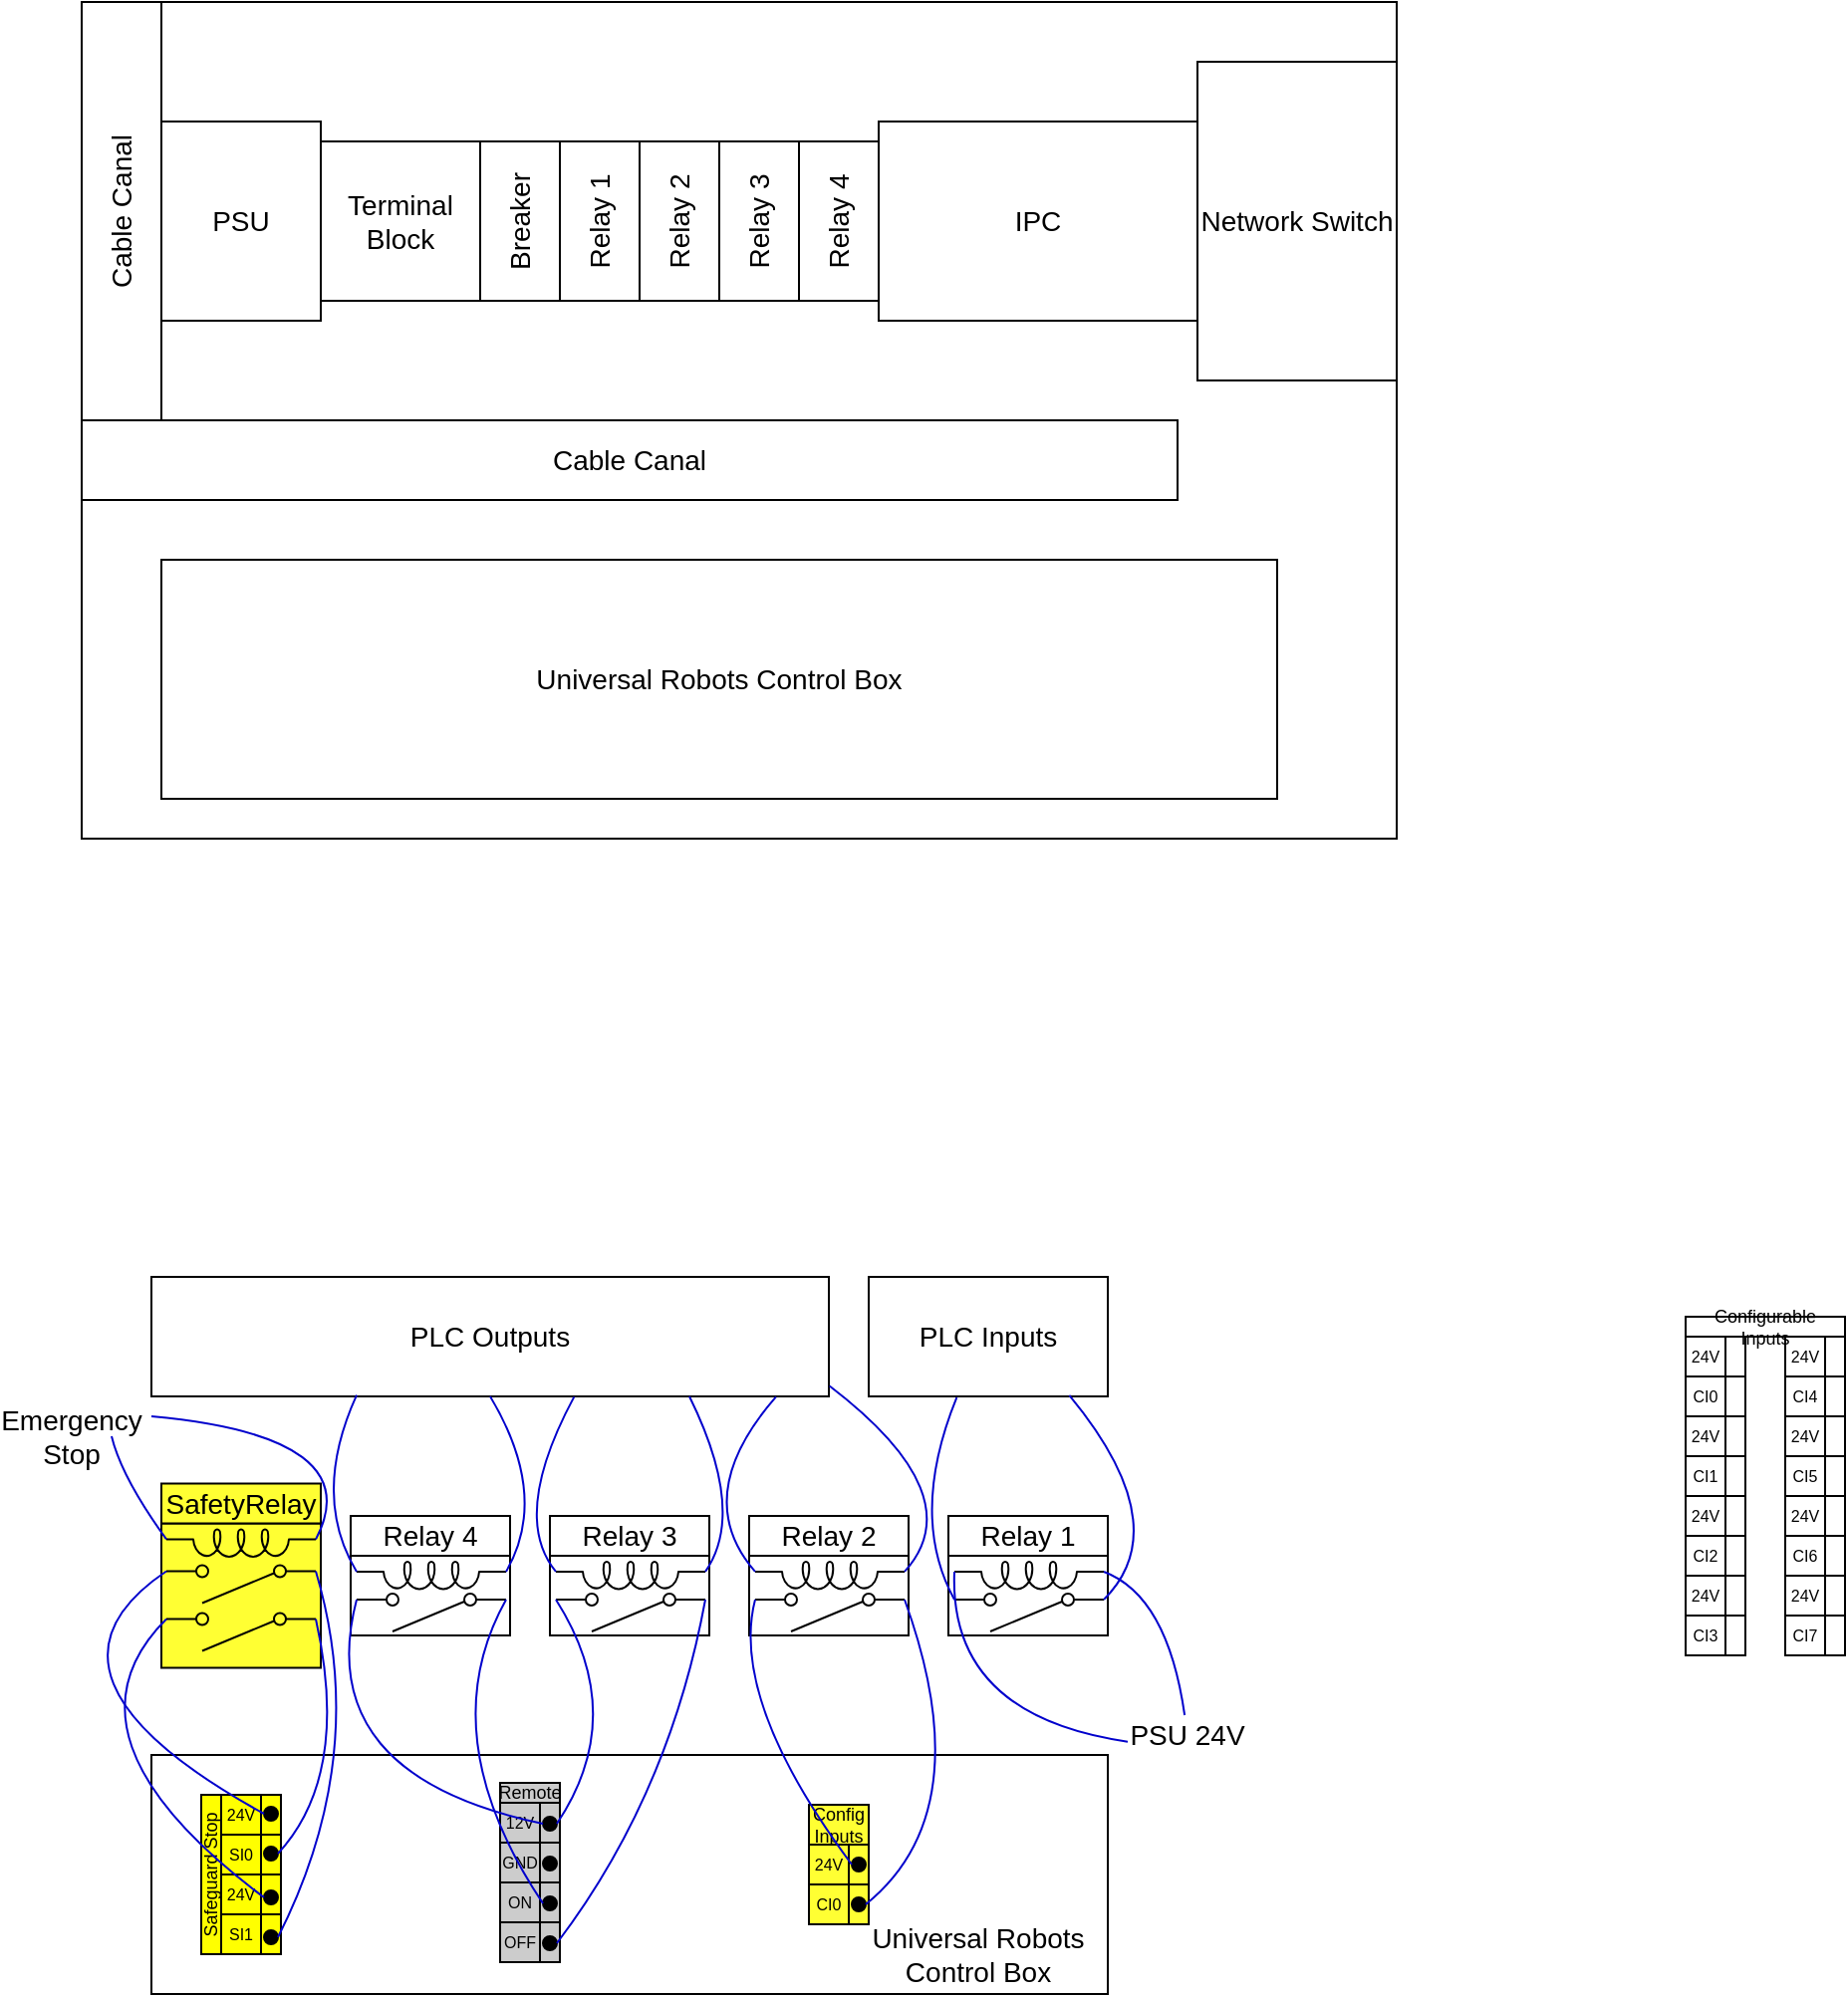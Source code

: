 <mxfile version="20.7.4" type="github">
  <diagram id="Qr0O13sCyCkaR1NoNOQS" name="Page-1">
    <mxGraphModel dx="1116" dy="590" grid="1" gridSize="10" guides="1" tooltips="1" connect="1" arrows="1" fold="1" page="1" pageScale="1" pageWidth="3300" pageHeight="4681" math="0" shadow="0">
      <root>
        <mxCell id="0" />
        <mxCell id="1" parent="0" />
        <mxCell id="ojQcFGe6-04BjamfQOLj-1" value="" style="rounded=0;whiteSpace=wrap;html=1;fillColor=none;" vertex="1" parent="1">
          <mxGeometry x="45" y="40" width="660" height="420" as="geometry" />
        </mxCell>
        <mxCell id="ojQcFGe6-04BjamfQOLj-2" value="Cable Canal" style="rounded=0;whiteSpace=wrap;html=1;fillColor=none;rotation=-90;fontSize=14;" vertex="1" parent="1">
          <mxGeometry x="-40" y="125" width="210" height="40" as="geometry" />
        </mxCell>
        <mxCell id="ojQcFGe6-04BjamfQOLj-3" value="PSU" style="rounded=0;whiteSpace=wrap;html=1;fillColor=none;fontSize=14;" vertex="1" parent="1">
          <mxGeometry x="85" y="100" width="80" height="100" as="geometry" />
        </mxCell>
        <mxCell id="ojQcFGe6-04BjamfQOLj-4" value="Terminal Block" style="rounded=0;whiteSpace=wrap;html=1;fillColor=none;fontSize=14;" vertex="1" parent="1">
          <mxGeometry x="165" y="110" width="80" height="80" as="geometry" />
        </mxCell>
        <mxCell id="ojQcFGe6-04BjamfQOLj-5" value="Breaker" style="rounded=0;whiteSpace=wrap;html=1;fillColor=none;rotation=-90;fontSize=14;" vertex="1" parent="1">
          <mxGeometry x="225" y="130" width="80" height="40" as="geometry" />
        </mxCell>
        <mxCell id="ojQcFGe6-04BjamfQOLj-13" value="Universal Robots Control Box" style="rounded=0;whiteSpace=wrap;html=1;fillColor=none;fontSize=14;" vertex="1" parent="1">
          <mxGeometry x="85" y="320" width="560" height="120" as="geometry" />
        </mxCell>
        <mxCell id="ojQcFGe6-04BjamfQOLj-14" value="&lt;div style=&quot;font-size: 14px;&quot;&gt;Relay 1&lt;/div&gt;" style="rounded=0;whiteSpace=wrap;html=1;fillColor=none;rotation=-90;fontSize=14;" vertex="1" parent="1">
          <mxGeometry x="265" y="130" width="80" height="40" as="geometry" />
        </mxCell>
        <mxCell id="ojQcFGe6-04BjamfQOLj-17" value="&lt;div style=&quot;font-size: 14px;&quot;&gt;Relay 2&lt;br&gt;&lt;/div&gt;" style="rounded=0;whiteSpace=wrap;html=1;fillColor=none;rotation=-90;fontSize=14;" vertex="1" parent="1">
          <mxGeometry x="305" y="130" width="80" height="40" as="geometry" />
        </mxCell>
        <mxCell id="ojQcFGe6-04BjamfQOLj-18" value="&lt;div style=&quot;font-size: 14px;&quot;&gt;Relay 3&lt;/div&gt;" style="rounded=0;whiteSpace=wrap;html=1;fillColor=none;rotation=-90;fontSize=14;" vertex="1" parent="1">
          <mxGeometry x="345" y="130" width="80" height="40" as="geometry" />
        </mxCell>
        <mxCell id="ojQcFGe6-04BjamfQOLj-19" value="&lt;div style=&quot;font-size: 14px;&quot;&gt;Relay 4&lt;/div&gt;" style="rounded=0;whiteSpace=wrap;html=1;fillColor=none;rotation=-90;fontSize=14;" vertex="1" parent="1">
          <mxGeometry x="385" y="130" width="80" height="40" as="geometry" />
        </mxCell>
        <mxCell id="ojQcFGe6-04BjamfQOLj-20" value="Network Switch" style="rounded=0;whiteSpace=wrap;html=1;fillColor=none;fontSize=14;" vertex="1" parent="1">
          <mxGeometry x="605" y="70" width="100" height="160" as="geometry" />
        </mxCell>
        <mxCell id="ojQcFGe6-04BjamfQOLj-21" value="IPC" style="rounded=0;whiteSpace=wrap;html=1;fillColor=none;fontSize=14;" vertex="1" parent="1">
          <mxGeometry x="445" y="100" width="160" height="100" as="geometry" />
        </mxCell>
        <mxCell id="ojQcFGe6-04BjamfQOLj-22" value="Cable Canal" style="rounded=0;whiteSpace=wrap;html=1;fillColor=none;rotation=0;fontSize=14;" vertex="1" parent="1">
          <mxGeometry x="45" y="250" width="550" height="40" as="geometry" />
        </mxCell>
        <mxCell id="ojQcFGe6-04BjamfQOLj-26" value="" style="rounded=0;whiteSpace=wrap;html=1;fillColor=none;fontSize=14;" vertex="1" parent="1">
          <mxGeometry x="80" y="920" width="480" height="120" as="geometry" />
        </mxCell>
        <mxCell id="ojQcFGe6-04BjamfQOLj-32" value="PLC Inputs" style="rounded=0;whiteSpace=wrap;html=1;fontSize=14;fillColor=none;" vertex="1" parent="1">
          <mxGeometry x="440" y="680" width="120" height="60" as="geometry" />
        </mxCell>
        <mxCell id="ojQcFGe6-04BjamfQOLj-33" value="&lt;div&gt;PLC Outputs&lt;/div&gt;" style="rounded=0;whiteSpace=wrap;html=1;fontSize=14;fillColor=none;" vertex="1" parent="1">
          <mxGeometry x="80" y="680" width="340" height="60" as="geometry" />
        </mxCell>
        <mxCell id="ojQcFGe6-04BjamfQOLj-92" value="Configurable Inputs" style="rounded=0;whiteSpace=wrap;html=1;fontSize=9;fillColor=none;rotation=0;" vertex="1" parent="1">
          <mxGeometry x="850" y="700" width="80" height="10" as="geometry" />
        </mxCell>
        <mxCell id="ojQcFGe6-04BjamfQOLj-93" value="24V" style="rounded=0;whiteSpace=wrap;html=1;fontSize=8;fillColor=none;" vertex="1" parent="1">
          <mxGeometry x="850" y="710" width="20" height="20" as="geometry" />
        </mxCell>
        <mxCell id="ojQcFGe6-04BjamfQOLj-94" value="CI0" style="rounded=0;whiteSpace=wrap;html=1;fontSize=8;fillColor=none;" vertex="1" parent="1">
          <mxGeometry x="850" y="730" width="20" height="20" as="geometry" />
        </mxCell>
        <mxCell id="ojQcFGe6-04BjamfQOLj-95" value="24V" style="rounded=0;whiteSpace=wrap;html=1;fontSize=8;fillColor=none;" vertex="1" parent="1">
          <mxGeometry x="850" y="750" width="20" height="20" as="geometry" />
        </mxCell>
        <mxCell id="ojQcFGe6-04BjamfQOLj-96" value="CI1" style="rounded=0;whiteSpace=wrap;html=1;fontSize=8;fillColor=none;" vertex="1" parent="1">
          <mxGeometry x="850" y="770" width="20" height="20" as="geometry" />
        </mxCell>
        <mxCell id="ojQcFGe6-04BjamfQOLj-97" value="" style="rounded=0;whiteSpace=wrap;html=1;fontSize=9;fillColor=none;" vertex="1" parent="1">
          <mxGeometry x="870" y="710" width="10" height="20" as="geometry" />
        </mxCell>
        <mxCell id="ojQcFGe6-04BjamfQOLj-98" value="" style="rounded=0;whiteSpace=wrap;html=1;fontSize=9;fillColor=none;" vertex="1" parent="1">
          <mxGeometry x="870" y="730" width="10" height="20" as="geometry" />
        </mxCell>
        <mxCell id="ojQcFGe6-04BjamfQOLj-99" value="" style="rounded=0;whiteSpace=wrap;html=1;fontSize=9;fillColor=none;" vertex="1" parent="1">
          <mxGeometry x="870" y="750" width="10" height="20" as="geometry" />
        </mxCell>
        <mxCell id="ojQcFGe6-04BjamfQOLj-100" value="" style="rounded=0;whiteSpace=wrap;html=1;fontSize=9;fillColor=none;" vertex="1" parent="1">
          <mxGeometry x="870" y="770" width="10" height="20" as="geometry" />
        </mxCell>
        <mxCell id="ojQcFGe6-04BjamfQOLj-101" value="24V" style="rounded=0;whiteSpace=wrap;html=1;fontSize=8;fillColor=none;" vertex="1" parent="1">
          <mxGeometry x="850" y="790" width="20" height="20" as="geometry" />
        </mxCell>
        <mxCell id="ojQcFGe6-04BjamfQOLj-102" value="CI2" style="rounded=0;whiteSpace=wrap;html=1;fontSize=8;fillColor=none;" vertex="1" parent="1">
          <mxGeometry x="850" y="810" width="20" height="20" as="geometry" />
        </mxCell>
        <mxCell id="ojQcFGe6-04BjamfQOLj-103" value="24V" style="rounded=0;whiteSpace=wrap;html=1;fontSize=8;fillColor=none;" vertex="1" parent="1">
          <mxGeometry x="850" y="830" width="20" height="20" as="geometry" />
        </mxCell>
        <mxCell id="ojQcFGe6-04BjamfQOLj-104" value="CI3" style="rounded=0;whiteSpace=wrap;html=1;fontSize=8;fillColor=none;" vertex="1" parent="1">
          <mxGeometry x="850" y="850" width="20" height="20" as="geometry" />
        </mxCell>
        <mxCell id="ojQcFGe6-04BjamfQOLj-105" value="" style="rounded=0;whiteSpace=wrap;html=1;fontSize=9;fillColor=none;" vertex="1" parent="1">
          <mxGeometry x="870" y="790" width="10" height="20" as="geometry" />
        </mxCell>
        <mxCell id="ojQcFGe6-04BjamfQOLj-106" value="" style="rounded=0;whiteSpace=wrap;html=1;fontSize=9;fillColor=none;" vertex="1" parent="1">
          <mxGeometry x="870" y="810" width="10" height="20" as="geometry" />
        </mxCell>
        <mxCell id="ojQcFGe6-04BjamfQOLj-107" value="" style="rounded=0;whiteSpace=wrap;html=1;fontSize=9;fillColor=none;" vertex="1" parent="1">
          <mxGeometry x="870" y="830" width="10" height="20" as="geometry" />
        </mxCell>
        <mxCell id="ojQcFGe6-04BjamfQOLj-108" value="" style="rounded=0;whiteSpace=wrap;html=1;fontSize=9;fillColor=none;" vertex="1" parent="1">
          <mxGeometry x="870" y="850" width="10" height="20" as="geometry" />
        </mxCell>
        <mxCell id="ojQcFGe6-04BjamfQOLj-109" value="24V" style="rounded=0;whiteSpace=wrap;html=1;fontSize=8;fillColor=none;" vertex="1" parent="1">
          <mxGeometry x="900" y="710" width="20" height="20" as="geometry" />
        </mxCell>
        <mxCell id="ojQcFGe6-04BjamfQOLj-110" value="CI4" style="rounded=0;whiteSpace=wrap;html=1;fontSize=8;fillColor=none;" vertex="1" parent="1">
          <mxGeometry x="900" y="730" width="20" height="20" as="geometry" />
        </mxCell>
        <mxCell id="ojQcFGe6-04BjamfQOLj-111" value="24V" style="rounded=0;whiteSpace=wrap;html=1;fontSize=8;fillColor=none;" vertex="1" parent="1">
          <mxGeometry x="900" y="750" width="20" height="20" as="geometry" />
        </mxCell>
        <mxCell id="ojQcFGe6-04BjamfQOLj-112" value="CI5" style="rounded=0;whiteSpace=wrap;html=1;fontSize=8;fillColor=none;" vertex="1" parent="1">
          <mxGeometry x="900" y="770" width="20" height="20" as="geometry" />
        </mxCell>
        <mxCell id="ojQcFGe6-04BjamfQOLj-113" value="" style="rounded=0;whiteSpace=wrap;html=1;fontSize=9;fillColor=none;" vertex="1" parent="1">
          <mxGeometry x="920" y="710" width="10" height="20" as="geometry" />
        </mxCell>
        <mxCell id="ojQcFGe6-04BjamfQOLj-114" value="" style="rounded=0;whiteSpace=wrap;html=1;fontSize=9;fillColor=none;" vertex="1" parent="1">
          <mxGeometry x="920" y="730" width="10" height="20" as="geometry" />
        </mxCell>
        <mxCell id="ojQcFGe6-04BjamfQOLj-115" value="" style="rounded=0;whiteSpace=wrap;html=1;fontSize=9;fillColor=none;" vertex="1" parent="1">
          <mxGeometry x="920" y="750" width="10" height="20" as="geometry" />
        </mxCell>
        <mxCell id="ojQcFGe6-04BjamfQOLj-116" value="" style="rounded=0;whiteSpace=wrap;html=1;fontSize=9;fillColor=none;" vertex="1" parent="1">
          <mxGeometry x="920" y="770" width="10" height="20" as="geometry" />
        </mxCell>
        <mxCell id="ojQcFGe6-04BjamfQOLj-117" value="24V" style="rounded=0;whiteSpace=wrap;html=1;fontSize=8;fillColor=none;" vertex="1" parent="1">
          <mxGeometry x="900" y="790" width="20" height="20" as="geometry" />
        </mxCell>
        <mxCell id="ojQcFGe6-04BjamfQOLj-118" value="CI6" style="rounded=0;whiteSpace=wrap;html=1;fontSize=8;fillColor=none;" vertex="1" parent="1">
          <mxGeometry x="900" y="810" width="20" height="20" as="geometry" />
        </mxCell>
        <mxCell id="ojQcFGe6-04BjamfQOLj-119" value="24V" style="rounded=0;whiteSpace=wrap;html=1;fontSize=8;fillColor=none;" vertex="1" parent="1">
          <mxGeometry x="900" y="830" width="20" height="20" as="geometry" />
        </mxCell>
        <mxCell id="ojQcFGe6-04BjamfQOLj-120" value="CI7" style="rounded=0;whiteSpace=wrap;html=1;fontSize=8;fillColor=none;" vertex="1" parent="1">
          <mxGeometry x="900" y="850" width="20" height="20" as="geometry" />
        </mxCell>
        <mxCell id="ojQcFGe6-04BjamfQOLj-121" value="" style="rounded=0;whiteSpace=wrap;html=1;fontSize=9;fillColor=none;" vertex="1" parent="1">
          <mxGeometry x="920" y="790" width="10" height="20" as="geometry" />
        </mxCell>
        <mxCell id="ojQcFGe6-04BjamfQOLj-122" value="" style="rounded=0;whiteSpace=wrap;html=1;fontSize=9;fillColor=none;" vertex="1" parent="1">
          <mxGeometry x="920" y="810" width="10" height="20" as="geometry" />
        </mxCell>
        <mxCell id="ojQcFGe6-04BjamfQOLj-123" value="" style="rounded=0;whiteSpace=wrap;html=1;fontSize=9;fillColor=none;" vertex="1" parent="1">
          <mxGeometry x="920" y="830" width="10" height="20" as="geometry" />
        </mxCell>
        <mxCell id="ojQcFGe6-04BjamfQOLj-124" value="" style="rounded=0;whiteSpace=wrap;html=1;fontSize=9;fillColor=none;" vertex="1" parent="1">
          <mxGeometry x="920" y="850" width="10" height="20" as="geometry" />
        </mxCell>
        <mxCell id="ojQcFGe6-04BjamfQOLj-158" value="" style="group" vertex="1" connectable="0" parent="1">
          <mxGeometry x="105" y="940" width="45" height="80" as="geometry" />
        </mxCell>
        <mxCell id="ojQcFGe6-04BjamfQOLj-41" value="&lt;div style=&quot;font-size: 9px;&quot;&gt;Safeguard Stop&lt;/div&gt;" style="rounded=0;whiteSpace=wrap;html=1;fontSize=9;fillColor=#ffff00;rotation=-90;" vertex="1" parent="ojQcFGe6-04BjamfQOLj-158">
          <mxGeometry x="-35" y="35" width="80" height="10" as="geometry" />
        </mxCell>
        <mxCell id="ojQcFGe6-04BjamfQOLj-42" value="24V" style="rounded=0;whiteSpace=wrap;html=1;fontSize=8;fillColor=#ffff00;" vertex="1" parent="ojQcFGe6-04BjamfQOLj-158">
          <mxGeometry x="10" width="20" height="20" as="geometry" />
        </mxCell>
        <mxCell id="ojQcFGe6-04BjamfQOLj-43" value="SI0" style="rounded=0;whiteSpace=wrap;html=1;fontSize=8;fillColor=#ffff00;" vertex="1" parent="ojQcFGe6-04BjamfQOLj-158">
          <mxGeometry x="10" y="20" width="20" height="20" as="geometry" />
        </mxCell>
        <mxCell id="ojQcFGe6-04BjamfQOLj-44" value="24V" style="rounded=0;whiteSpace=wrap;html=1;fontSize=8;fillColor=#ffff00;" vertex="1" parent="ojQcFGe6-04BjamfQOLj-158">
          <mxGeometry x="10" y="40" width="20" height="20" as="geometry" />
        </mxCell>
        <mxCell id="ojQcFGe6-04BjamfQOLj-45" value="SI1" style="rounded=0;whiteSpace=wrap;html=1;fontSize=8;fillColor=#ffff00;" vertex="1" parent="ojQcFGe6-04BjamfQOLj-158">
          <mxGeometry x="10" y="60" width="20" height="20" as="geometry" />
        </mxCell>
        <mxCell id="ojQcFGe6-04BjamfQOLj-46" value="" style="rounded=0;whiteSpace=wrap;html=1;fontSize=9;fillColor=#ffff00;" vertex="1" parent="ojQcFGe6-04BjamfQOLj-158">
          <mxGeometry x="30" width="10" height="20" as="geometry" />
        </mxCell>
        <mxCell id="ojQcFGe6-04BjamfQOLj-47" value="" style="rounded=0;whiteSpace=wrap;html=1;fontSize=9;fillColor=#ffff00;" vertex="1" parent="ojQcFGe6-04BjamfQOLj-158">
          <mxGeometry x="30" y="20" width="10" height="20" as="geometry" />
        </mxCell>
        <mxCell id="ojQcFGe6-04BjamfQOLj-48" value="" style="rounded=0;whiteSpace=wrap;html=1;fontSize=9;fillColor=#ffff00;" vertex="1" parent="ojQcFGe6-04BjamfQOLj-158">
          <mxGeometry x="30" y="40" width="10" height="20" as="geometry" />
        </mxCell>
        <mxCell id="ojQcFGe6-04BjamfQOLj-49" value="" style="rounded=0;whiteSpace=wrap;html=1;fontSize=9;fillColor=#ffff00;" vertex="1" parent="ojQcFGe6-04BjamfQOLj-158">
          <mxGeometry x="30" y="60" width="10" height="20" as="geometry" />
        </mxCell>
        <mxCell id="ojQcFGe6-04BjamfQOLj-188" value="" style="ellipse;whiteSpace=wrap;html=1;strokeColor=#000000;fontSize=8;fillColor=#000000;" vertex="1" parent="ojQcFGe6-04BjamfQOLj-158">
          <mxGeometry x="31.5" y="26" width="7" height="7" as="geometry" />
        </mxCell>
        <mxCell id="ojQcFGe6-04BjamfQOLj-189" value="" style="ellipse;whiteSpace=wrap;html=1;strokeColor=#000000;fontSize=8;fillColor=#000000;" vertex="1" parent="ojQcFGe6-04BjamfQOLj-158">
          <mxGeometry x="31.5" y="6" width="7" height="7" as="geometry" />
        </mxCell>
        <mxCell id="ojQcFGe6-04BjamfQOLj-190" value="" style="ellipse;whiteSpace=wrap;html=1;strokeColor=#000000;fontSize=8;fillColor=#000000;" vertex="1" parent="ojQcFGe6-04BjamfQOLj-158">
          <mxGeometry x="31.5" y="68" width="7" height="7" as="geometry" />
        </mxCell>
        <mxCell id="ojQcFGe6-04BjamfQOLj-191" value="" style="ellipse;whiteSpace=wrap;html=1;strokeColor=#000000;fontSize=8;fillColor=#000000;" vertex="1" parent="ojQcFGe6-04BjamfQOLj-158">
          <mxGeometry x="31.5" y="48" width="7" height="7" as="geometry" />
        </mxCell>
        <mxCell id="ojQcFGe6-04BjamfQOLj-159" value="" style="group" vertex="1" connectable="0" parent="1">
          <mxGeometry x="255" y="934" width="30" height="90" as="geometry" />
        </mxCell>
        <mxCell id="ojQcFGe6-04BjamfQOLj-50" value="Remote" style="rounded=0;whiteSpace=wrap;html=1;fontSize=9;fillColor=#CCCCCC;rotation=0;" vertex="1" parent="ojQcFGe6-04BjamfQOLj-159">
          <mxGeometry width="30" height="10" as="geometry" />
        </mxCell>
        <mxCell id="ojQcFGe6-04BjamfQOLj-51" value="12V" style="rounded=0;whiteSpace=wrap;html=1;fontSize=8;fillColor=#CCCCCC;" vertex="1" parent="ojQcFGe6-04BjamfQOLj-159">
          <mxGeometry y="10" width="20" height="20" as="geometry" />
        </mxCell>
        <mxCell id="ojQcFGe6-04BjamfQOLj-52" value="GND" style="rounded=0;whiteSpace=wrap;html=1;fontSize=8;fillColor=#CCCCCC;" vertex="1" parent="ojQcFGe6-04BjamfQOLj-159">
          <mxGeometry y="30" width="20" height="20" as="geometry" />
        </mxCell>
        <mxCell id="ojQcFGe6-04BjamfQOLj-53" value="ON" style="rounded=0;whiteSpace=wrap;html=1;fontSize=8;fillColor=#CCCCCC;" vertex="1" parent="ojQcFGe6-04BjamfQOLj-159">
          <mxGeometry y="50" width="20" height="20" as="geometry" />
        </mxCell>
        <mxCell id="ojQcFGe6-04BjamfQOLj-54" value="OFF" style="rounded=0;whiteSpace=wrap;html=1;fontSize=8;fillColor=#CCCCCC;" vertex="1" parent="ojQcFGe6-04BjamfQOLj-159">
          <mxGeometry y="70" width="20" height="20" as="geometry" />
        </mxCell>
        <mxCell id="ojQcFGe6-04BjamfQOLj-55" value="" style="rounded=0;whiteSpace=wrap;html=1;fontSize=9;fillColor=#CCCCCC;" vertex="1" parent="ojQcFGe6-04BjamfQOLj-159">
          <mxGeometry x="20" y="10" width="10" height="20" as="geometry" />
        </mxCell>
        <mxCell id="ojQcFGe6-04BjamfQOLj-56" value="" style="rounded=0;whiteSpace=wrap;html=1;fontSize=9;fillColor=#CCCCCC;" vertex="1" parent="ojQcFGe6-04BjamfQOLj-159">
          <mxGeometry x="20" y="30" width="10" height="20" as="geometry" />
        </mxCell>
        <mxCell id="ojQcFGe6-04BjamfQOLj-57" value="" style="rounded=0;whiteSpace=wrap;html=1;fontSize=9;fillColor=#CCCCCC;" vertex="1" parent="ojQcFGe6-04BjamfQOLj-159">
          <mxGeometry x="20" y="50" width="10" height="20" as="geometry" />
        </mxCell>
        <mxCell id="ojQcFGe6-04BjamfQOLj-58" value="" style="rounded=0;whiteSpace=wrap;html=1;fontSize=9;fillColor=#CCCCCC;" vertex="1" parent="ojQcFGe6-04BjamfQOLj-159">
          <mxGeometry x="20" y="70" width="10" height="20" as="geometry" />
        </mxCell>
        <mxCell id="ojQcFGe6-04BjamfQOLj-184" value="" style="ellipse;whiteSpace=wrap;html=1;strokeColor=#000000;fontSize=8;fillColor=#000000;" vertex="1" parent="ojQcFGe6-04BjamfQOLj-159">
          <mxGeometry x="21.5" y="77" width="7" height="7" as="geometry" />
        </mxCell>
        <mxCell id="ojQcFGe6-04BjamfQOLj-185" value="" style="ellipse;whiteSpace=wrap;html=1;strokeColor=#000000;fontSize=8;fillColor=#000000;" vertex="1" parent="ojQcFGe6-04BjamfQOLj-159">
          <mxGeometry x="21.5" y="57" width="7" height="7" as="geometry" />
        </mxCell>
        <mxCell id="ojQcFGe6-04BjamfQOLj-186" value="" style="ellipse;whiteSpace=wrap;html=1;strokeColor=#000000;fontSize=8;fillColor=#000000;" vertex="1" parent="ojQcFGe6-04BjamfQOLj-159">
          <mxGeometry x="21.5" y="37" width="7" height="7" as="geometry" />
        </mxCell>
        <mxCell id="ojQcFGe6-04BjamfQOLj-187" value="" style="ellipse;whiteSpace=wrap;html=1;strokeColor=#000000;fontSize=8;fillColor=#000000;" vertex="1" parent="ojQcFGe6-04BjamfQOLj-159">
          <mxGeometry x="21.5" y="17" width="7" height="7" as="geometry" />
        </mxCell>
        <mxCell id="ojQcFGe6-04BjamfQOLj-160" value="" style="group" vertex="1" connectable="0" parent="1">
          <mxGeometry x="410" y="945" width="30" height="60" as="geometry" />
        </mxCell>
        <mxCell id="ojQcFGe6-04BjamfQOLj-125" value="&lt;div&gt;Config Inputs&lt;/div&gt;" style="rounded=0;whiteSpace=wrap;html=1;fontSize=9;fillColor=#FFFF33;rotation=0;" vertex="1" parent="ojQcFGe6-04BjamfQOLj-160">
          <mxGeometry width="30" height="20" as="geometry" />
        </mxCell>
        <mxCell id="ojQcFGe6-04BjamfQOLj-126" value="24V" style="rounded=0;whiteSpace=wrap;html=1;fontSize=8;fillColor=#FFFF33;" vertex="1" parent="ojQcFGe6-04BjamfQOLj-160">
          <mxGeometry y="20" width="20" height="20" as="geometry" />
        </mxCell>
        <mxCell id="ojQcFGe6-04BjamfQOLj-127" value="CI0" style="rounded=0;whiteSpace=wrap;html=1;fontSize=8;fillColor=#FFFF33;" vertex="1" parent="ojQcFGe6-04BjamfQOLj-160">
          <mxGeometry y="40" width="20" height="20" as="geometry" />
        </mxCell>
        <mxCell id="ojQcFGe6-04BjamfQOLj-130" value="" style="rounded=0;whiteSpace=wrap;html=1;fontSize=9;fillColor=#FFFF33;" vertex="1" parent="ojQcFGe6-04BjamfQOLj-160">
          <mxGeometry x="20" y="20" width="10" height="20" as="geometry" />
        </mxCell>
        <mxCell id="ojQcFGe6-04BjamfQOLj-131" value="" style="rounded=0;whiteSpace=wrap;html=1;fontSize=9;fillColor=#FFFF33;" vertex="1" parent="ojQcFGe6-04BjamfQOLj-160">
          <mxGeometry x="20" y="40" width="10" height="20" as="geometry" />
        </mxCell>
        <mxCell id="ojQcFGe6-04BjamfQOLj-180" value="" style="ellipse;whiteSpace=wrap;html=1;strokeColor=#000000;fontSize=8;fillColor=#000000;" vertex="1" parent="ojQcFGe6-04BjamfQOLj-160">
          <mxGeometry x="21.5" y="46.5" width="7" height="7" as="geometry" />
        </mxCell>
        <mxCell id="ojQcFGe6-04BjamfQOLj-183" value="" style="ellipse;whiteSpace=wrap;html=1;strokeColor=#000000;fontSize=8;fillColor=#000000;" vertex="1" parent="ojQcFGe6-04BjamfQOLj-160">
          <mxGeometry x="21.5" y="26.5" width="7" height="7" as="geometry" />
        </mxCell>
        <mxCell id="ojQcFGe6-04BjamfQOLj-207" value="Universal Robots Control Box" style="text;html=1;strokeColor=none;fillColor=none;align=center;verticalAlign=middle;whiteSpace=wrap;rounded=0;fontSize=14;" vertex="1" parent="1">
          <mxGeometry x="440" y="1005" width="110" height="30" as="geometry" />
        </mxCell>
        <mxCell id="ojQcFGe6-04BjamfQOLj-215" value="" style="group" vertex="1" connectable="0" parent="1">
          <mxGeometry x="85" y="783.75" width="80" height="92.5" as="geometry" />
        </mxCell>
        <mxCell id="ojQcFGe6-04BjamfQOLj-165" value="" style="rounded=0;whiteSpace=wrap;html=1;fontSize=14;fillColor=#FFFF33;rotation=90;" vertex="1" parent="ojQcFGe6-04BjamfQOLj-215">
          <mxGeometry x="3.75" y="16.25" width="72.5" height="80" as="geometry" />
        </mxCell>
        <mxCell id="ojQcFGe6-04BjamfQOLj-161" value="SafetyRelay" style="rounded=0;whiteSpace=wrap;html=1;fillColor=#FFFF33;rotation=0;fontSize=14;" vertex="1" parent="ojQcFGe6-04BjamfQOLj-215">
          <mxGeometry width="80" height="20" as="geometry" />
        </mxCell>
        <mxCell id="ojQcFGe6-04BjamfQOLj-163" value="" style="shape=mxgraph.electrical.electro-mechanical.singleSwitch;aspect=fixed;elSwitchState=off;fontSize=14;fillColor=#FFFF33;rotation=180;" vertex="1" parent="ojQcFGe6-04BjamfQOLj-215">
          <mxGeometry x="2.5" y="40" width="75" height="20" as="geometry" />
        </mxCell>
        <mxCell id="ojQcFGe6-04BjamfQOLj-164" value="" style="pointerEvents=1;verticalLabelPosition=bottom;shadow=0;dashed=0;align=center;html=1;verticalAlign=top;shape=mxgraph.electrical.inductors.inductor_5;fontSize=14;fillColor=#FFFF33;rotation=180;" vertex="1" parent="ojQcFGe6-04BjamfQOLj-215">
          <mxGeometry x="2.5" y="23" width="75" height="14" as="geometry" />
        </mxCell>
        <mxCell id="ojQcFGe6-04BjamfQOLj-167" value="" style="shape=mxgraph.electrical.electro-mechanical.singleSwitch;aspect=fixed;elSwitchState=off;fontSize=14;fillColor=#FFFF33;rotation=180;" vertex="1" parent="ojQcFGe6-04BjamfQOLj-215">
          <mxGeometry x="2.5" y="64" width="75" height="20" as="geometry" />
        </mxCell>
        <mxCell id="ojQcFGe6-04BjamfQOLj-241" value="" style="endArrow=none;html=1;fontSize=14;curved=1;exitX=1;exitY=0.645;exitDx=0;exitDy=0;exitPerimeter=0;strokeColor=#0000CC;" edge="1" parent="ojQcFGe6-04BjamfQOLj-215" source="ojQcFGe6-04BjamfQOLj-164">
          <mxGeometry width="50" height="50" relative="1" as="geometry">
            <mxPoint x="3" y="34.88" as="sourcePoint" />
            <mxPoint x="-25" y="-23.75" as="targetPoint" />
            <Array as="points">
              <mxPoint x="-20" y="-3.09" />
            </Array>
          </mxGeometry>
        </mxCell>
        <mxCell id="ojQcFGe6-04BjamfQOLj-216" value="" style="group" vertex="1" connectable="0" parent="1">
          <mxGeometry x="280" y="800" width="80" height="60" as="geometry" />
        </mxCell>
        <mxCell id="ojQcFGe6-04BjamfQOLj-206" value="" style="rounded=0;whiteSpace=wrap;html=1;fontSize=14;fillColor=none;rotation=90;" vertex="1" parent="ojQcFGe6-04BjamfQOLj-216">
          <mxGeometry x="20" width="40" height="80" as="geometry" />
        </mxCell>
        <mxCell id="ojQcFGe6-04BjamfQOLj-202" value="&lt;div style=&quot;font-size: 14px;&quot;&gt;Relay 3&lt;/div&gt;" style="rounded=0;whiteSpace=wrap;html=1;fillColor=none;rotation=0;fontSize=14;" vertex="1" parent="ojQcFGe6-04BjamfQOLj-216">
          <mxGeometry width="80" height="20" as="geometry" />
        </mxCell>
        <mxCell id="ojQcFGe6-04BjamfQOLj-204" value="" style="shape=mxgraph.electrical.electro-mechanical.singleSwitch;aspect=fixed;elSwitchState=off;fontSize=14;fillColor=none;rotation=180;" vertex="1" parent="ojQcFGe6-04BjamfQOLj-216">
          <mxGeometry x="3" y="38" width="75" height="20" as="geometry" />
        </mxCell>
        <mxCell id="ojQcFGe6-04BjamfQOLj-205" value="" style="pointerEvents=1;verticalLabelPosition=bottom;shadow=0;dashed=0;align=center;html=1;verticalAlign=top;shape=mxgraph.electrical.inductors.inductor_5;fontSize=14;fillColor=none;rotation=180;" vertex="1" parent="ojQcFGe6-04BjamfQOLj-216">
          <mxGeometry x="3" y="23" width="75" height="14" as="geometry" />
        </mxCell>
        <mxCell id="ojQcFGe6-04BjamfQOLj-217" value="" style="group" vertex="1" connectable="0" parent="1">
          <mxGeometry x="180" y="800" width="80" height="60" as="geometry" />
        </mxCell>
        <mxCell id="ojQcFGe6-04BjamfQOLj-218" value="" style="rounded=0;whiteSpace=wrap;html=1;fontSize=14;fillColor=none;rotation=90;" vertex="1" parent="ojQcFGe6-04BjamfQOLj-217">
          <mxGeometry x="20" width="40" height="80" as="geometry" />
        </mxCell>
        <mxCell id="ojQcFGe6-04BjamfQOLj-219" value="&lt;div style=&quot;font-size: 14px;&quot;&gt;Relay 4&lt;br&gt;&lt;/div&gt;" style="rounded=0;whiteSpace=wrap;html=1;fillColor=none;rotation=0;fontSize=14;" vertex="1" parent="ojQcFGe6-04BjamfQOLj-217">
          <mxGeometry width="80" height="20" as="geometry" />
        </mxCell>
        <mxCell id="ojQcFGe6-04BjamfQOLj-220" value="" style="shape=mxgraph.electrical.electro-mechanical.singleSwitch;aspect=fixed;elSwitchState=off;fontSize=14;fillColor=none;rotation=180;" vertex="1" parent="ojQcFGe6-04BjamfQOLj-217">
          <mxGeometry x="3" y="38" width="75" height="20" as="geometry" />
        </mxCell>
        <mxCell id="ojQcFGe6-04BjamfQOLj-221" value="" style="pointerEvents=1;verticalLabelPosition=bottom;shadow=0;dashed=0;align=center;html=1;verticalAlign=top;shape=mxgraph.electrical.inductors.inductor_5;fontSize=14;fillColor=none;rotation=180;" vertex="1" parent="ojQcFGe6-04BjamfQOLj-217">
          <mxGeometry x="3" y="23" width="75" height="14" as="geometry" />
        </mxCell>
        <mxCell id="ojQcFGe6-04BjamfQOLj-223" value="" style="group" vertex="1" connectable="0" parent="1">
          <mxGeometry x="380" y="800" width="80" height="60" as="geometry" />
        </mxCell>
        <mxCell id="ojQcFGe6-04BjamfQOLj-224" value="" style="rounded=0;whiteSpace=wrap;html=1;fontSize=14;fillColor=none;rotation=90;" vertex="1" parent="ojQcFGe6-04BjamfQOLj-223">
          <mxGeometry x="20" width="40" height="80" as="geometry" />
        </mxCell>
        <mxCell id="ojQcFGe6-04BjamfQOLj-225" value="&lt;div style=&quot;font-size: 14px;&quot;&gt;Relay 2&lt;br&gt;&lt;/div&gt;" style="rounded=0;whiteSpace=wrap;html=1;fillColor=none;rotation=0;fontSize=14;" vertex="1" parent="ojQcFGe6-04BjamfQOLj-223">
          <mxGeometry width="80" height="20" as="geometry" />
        </mxCell>
        <mxCell id="ojQcFGe6-04BjamfQOLj-226" value="" style="shape=mxgraph.electrical.electro-mechanical.singleSwitch;aspect=fixed;elSwitchState=off;fontSize=14;fillColor=none;rotation=180;" vertex="1" parent="ojQcFGe6-04BjamfQOLj-223">
          <mxGeometry x="3" y="38" width="75" height="20" as="geometry" />
        </mxCell>
        <mxCell id="ojQcFGe6-04BjamfQOLj-227" value="" style="pointerEvents=1;verticalLabelPosition=bottom;shadow=0;dashed=0;align=center;html=1;verticalAlign=top;shape=mxgraph.electrical.inductors.inductor_5;fontSize=14;fillColor=none;rotation=180;" vertex="1" parent="ojQcFGe6-04BjamfQOLj-223">
          <mxGeometry x="3" y="23" width="75" height="14" as="geometry" />
        </mxCell>
        <mxCell id="ojQcFGe6-04BjamfQOLj-228" value="" style="group" vertex="1" connectable="0" parent="1">
          <mxGeometry x="480" y="800" width="80" height="60" as="geometry" />
        </mxCell>
        <mxCell id="ojQcFGe6-04BjamfQOLj-229" value="" style="rounded=0;whiteSpace=wrap;html=1;fontSize=14;fillColor=none;rotation=90;" vertex="1" parent="ojQcFGe6-04BjamfQOLj-228">
          <mxGeometry x="20" width="40" height="80" as="geometry" />
        </mxCell>
        <mxCell id="ojQcFGe6-04BjamfQOLj-230" value="&lt;div style=&quot;font-size: 14px;&quot;&gt;Relay 1&lt;br&gt;&lt;/div&gt;" style="rounded=0;whiteSpace=wrap;html=1;fillColor=none;rotation=0;fontSize=14;" vertex="1" parent="ojQcFGe6-04BjamfQOLj-228">
          <mxGeometry width="80" height="20" as="geometry" />
        </mxCell>
        <mxCell id="ojQcFGe6-04BjamfQOLj-231" value="" style="shape=mxgraph.electrical.electro-mechanical.singleSwitch;aspect=fixed;elSwitchState=off;fontSize=14;fillColor=none;rotation=180;" vertex="1" parent="ojQcFGe6-04BjamfQOLj-228">
          <mxGeometry x="3" y="38" width="75" height="20" as="geometry" />
        </mxCell>
        <mxCell id="ojQcFGe6-04BjamfQOLj-232" value="" style="pointerEvents=1;verticalLabelPosition=bottom;shadow=0;dashed=0;align=center;html=1;verticalAlign=top;shape=mxgraph.electrical.inductors.inductor_5;fontSize=14;fillColor=none;rotation=180;" vertex="1" parent="ojQcFGe6-04BjamfQOLj-228">
          <mxGeometry x="3" y="23" width="75" height="14" as="geometry" />
        </mxCell>
        <mxCell id="ojQcFGe6-04BjamfQOLj-235" value="" style="endArrow=none;html=1;fontSize=14;curved=1;entryX=0.303;entryY=0.989;entryDx=0;entryDy=0;exitX=1;exitY=0.645;exitDx=0;exitDy=0;exitPerimeter=0;entryPerimeter=0;strokeColor=#0000CC;" edge="1" parent="1" source="ojQcFGe6-04BjamfQOLj-221" target="ojQcFGe6-04BjamfQOLj-33">
          <mxGeometry width="50" height="50" relative="1" as="geometry">
            <mxPoint x="107.5" y="831.72" as="sourcePoint" />
            <mxPoint x="125" y="760" as="targetPoint" />
            <Array as="points">
              <mxPoint x="160" y="790" />
            </Array>
          </mxGeometry>
        </mxCell>
        <mxCell id="ojQcFGe6-04BjamfQOLj-236" value="" style="endArrow=none;html=1;fontSize=14;curved=1;exitX=0;exitY=0.645;exitDx=0;exitDy=0;exitPerimeter=0;strokeColor=#0000CC;" edge="1" parent="1" source="ojQcFGe6-04BjamfQOLj-221">
          <mxGeometry width="50" height="50" relative="1" as="geometry">
            <mxPoint x="265" y="815.86" as="sourcePoint" />
            <mxPoint x="250" y="740" as="targetPoint" />
            <Array as="points">
              <mxPoint x="280" y="790" />
            </Array>
          </mxGeometry>
        </mxCell>
        <mxCell id="ojQcFGe6-04BjamfQOLj-237" value="" style="endArrow=none;html=1;fontSize=14;curved=1;exitX=0;exitY=0.645;exitDx=0;exitDy=0;exitPerimeter=0;strokeColor=#0000CC;" edge="1" parent="1" source="ojQcFGe6-04BjamfQOLj-205">
          <mxGeometry width="50" height="50" relative="1" as="geometry">
            <mxPoint x="351.25" y="830" as="sourcePoint" />
            <mxPoint x="350" y="740" as="targetPoint" />
            <Array as="points">
              <mxPoint x="378.75" y="798.28" />
            </Array>
          </mxGeometry>
        </mxCell>
        <mxCell id="ojQcFGe6-04BjamfQOLj-238" value="" style="endArrow=none;html=1;fontSize=14;curved=1;entryX=1.001;entryY=0.913;entryDx=0;entryDy=0;exitX=0;exitY=0.645;exitDx=0;exitDy=0;exitPerimeter=0;entryPerimeter=0;strokeColor=#0000CC;" edge="1" parent="1" source="ojQcFGe6-04BjamfQOLj-227" target="ojQcFGe6-04BjamfQOLj-33">
          <mxGeometry width="50" height="50" relative="1" as="geometry">
            <mxPoint x="465" y="821.72" as="sourcePoint" />
            <mxPoint x="467.5" y="750" as="targetPoint" />
            <Array as="points">
              <mxPoint x="492.5" y="790" />
            </Array>
          </mxGeometry>
        </mxCell>
        <mxCell id="ojQcFGe6-04BjamfQOLj-239" value="" style="endArrow=none;html=1;fontSize=14;curved=1;entryX=0.624;entryY=1.003;entryDx=0;entryDy=0;exitX=1;exitY=0.645;exitDx=0;exitDy=0;exitPerimeter=0;entryPerimeter=0;strokeColor=#0000CC;" edge="1" parent="1" source="ojQcFGe6-04BjamfQOLj-205" target="ojQcFGe6-04BjamfQOLj-33">
          <mxGeometry width="50" height="50" relative="1" as="geometry">
            <mxPoint x="262.88" y="837.37" as="sourcePoint" />
            <mxPoint x="290.12" y="750.0" as="targetPoint" />
            <Array as="points">
              <mxPoint x="260" y="800" />
            </Array>
          </mxGeometry>
        </mxCell>
        <mxCell id="ojQcFGe6-04BjamfQOLj-240" value="" style="endArrow=none;html=1;fontSize=14;curved=1;entryX=0.922;entryY=1.003;entryDx=0;entryDy=0;exitX=1;exitY=0.645;exitDx=0;exitDy=0;exitPerimeter=0;entryPerimeter=0;strokeColor=#0000CC;" edge="1" parent="1" source="ojQcFGe6-04BjamfQOLj-227" target="ojQcFGe6-04BjamfQOLj-33">
          <mxGeometry width="50" height="50" relative="1" as="geometry">
            <mxPoint x="362.88" y="830" as="sourcePoint" />
            <mxPoint x="390.12" y="742.63" as="targetPoint" />
            <Array as="points">
              <mxPoint x="350" y="790" />
            </Array>
          </mxGeometry>
        </mxCell>
        <mxCell id="ojQcFGe6-04BjamfQOLj-242" value="" style="endArrow=none;html=1;fontSize=14;curved=1;exitX=0;exitY=0.645;exitDx=0;exitDy=0;exitPerimeter=0;strokeColor=#0000CC;" edge="1" parent="1" source="ojQcFGe6-04BjamfQOLj-164">
          <mxGeometry width="50" height="50" relative="1" as="geometry">
            <mxPoint x="163" y="818.63" as="sourcePoint" />
            <mxPoint x="80" y="750" as="targetPoint" />
            <Array as="points">
              <mxPoint x="190" y="760" />
            </Array>
          </mxGeometry>
        </mxCell>
        <mxCell id="ojQcFGe6-04BjamfQOLj-243" value="Emergency Stop" style="text;html=1;strokeColor=none;fillColor=none;align=center;verticalAlign=middle;whiteSpace=wrap;rounded=0;fontSize=14;" vertex="1" parent="1">
          <mxGeometry x="10" y="745" width="60" height="30" as="geometry" />
        </mxCell>
        <mxCell id="ojQcFGe6-04BjamfQOLj-244" value="" style="endArrow=none;html=1;fontSize=14;curved=1;entryX=1;entryY=0.8;entryDx=0;entryDy=0;exitX=0;exitY=0.5;exitDx=0;exitDy=0;strokeColor=#0000CC;" edge="1" parent="1" source="ojQcFGe6-04BjamfQOLj-189" target="ojQcFGe6-04BjamfQOLj-163">
          <mxGeometry width="50" height="50" relative="1" as="geometry">
            <mxPoint x="128" y="978.63" as="sourcePoint" />
            <mxPoint x="128.02" y="890.0" as="targetPoint" />
            <Array as="points">
              <mxPoint x="10" y="880" />
            </Array>
          </mxGeometry>
        </mxCell>
        <mxCell id="ojQcFGe6-04BjamfQOLj-245" value="" style="endArrow=none;html=1;fontSize=14;curved=1;exitX=1;exitY=0.5;exitDx=0;exitDy=0;entryX=0;entryY=0.8;entryDx=0;entryDy=0;strokeColor=#0000CC;" edge="1" parent="1" source="ojQcFGe6-04BjamfQOLj-190" target="ojQcFGe6-04BjamfQOLj-163">
          <mxGeometry width="50" height="50" relative="1" as="geometry">
            <mxPoint x="188" y="957.97" as="sourcePoint" />
            <mxPoint x="180.0" y="870" as="targetPoint" />
            <Array as="points">
              <mxPoint x="190" y="920" />
            </Array>
          </mxGeometry>
        </mxCell>
        <mxCell id="ojQcFGe6-04BjamfQOLj-246" value="" style="endArrow=none;html=1;fontSize=14;curved=1;entryX=1;entryY=0.8;entryDx=0;entryDy=0;exitX=0;exitY=0.5;exitDx=0;exitDy=0;strokeColor=#0000CC;" edge="1" parent="1" source="ojQcFGe6-04BjamfQOLj-191" target="ojQcFGe6-04BjamfQOLj-167">
          <mxGeometry width="50" height="50" relative="1" as="geometry">
            <mxPoint x="51.49" y="948.63" as="sourcePoint" />
            <mxPoint x="51.51" y="860.0" as="targetPoint" />
            <Array as="points">
              <mxPoint x="28.49" y="910.66" />
            </Array>
          </mxGeometry>
        </mxCell>
        <mxCell id="ojQcFGe6-04BjamfQOLj-247" value="" style="endArrow=none;html=1;fontSize=14;curved=1;exitX=1;exitY=0.5;exitDx=0;exitDy=0;entryX=0;entryY=0.8;entryDx=0;entryDy=0;strokeColor=#0000CC;" edge="1" parent="1" source="ojQcFGe6-04BjamfQOLj-188" target="ojQcFGe6-04BjamfQOLj-167">
          <mxGeometry width="50" height="50" relative="1" as="geometry">
            <mxPoint x="158" y="965" as="sourcePoint" />
            <mxPoint x="150.0" y="877.03" as="targetPoint" />
            <Array as="points">
              <mxPoint x="180" y="930" />
            </Array>
          </mxGeometry>
        </mxCell>
        <mxCell id="ojQcFGe6-04BjamfQOLj-248" value="" style="endArrow=none;html=1;fontSize=14;curved=1;entryX=1;entryY=0.8;entryDx=0;entryDy=0;exitX=0;exitY=0.5;exitDx=0;exitDy=0;strokeColor=#0000CC;" edge="1" parent="1" source="ojQcFGe6-04BjamfQOLj-187" target="ojQcFGe6-04BjamfQOLj-220">
          <mxGeometry width="50" height="50" relative="1" as="geometry">
            <mxPoint x="258.01" y="1016" as="sourcePoint" />
            <mxPoint x="209.01" y="876.25" as="targetPoint" />
            <Array as="points">
              <mxPoint x="160" y="930" />
            </Array>
          </mxGeometry>
        </mxCell>
        <mxCell id="ojQcFGe6-04BjamfQOLj-249" value="" style="endArrow=none;html=1;fontSize=14;curved=1;exitX=1;exitY=0.5;exitDx=0;exitDy=0;entryX=1;entryY=0.8;entryDx=0;entryDy=0;strokeColor=#0000CC;" edge="1" parent="1" source="ojQcFGe6-04BjamfQOLj-187" target="ojQcFGe6-04BjamfQOLj-204">
          <mxGeometry width="50" height="50" relative="1" as="geometry">
            <mxPoint x="265.0" y="977.75" as="sourcePoint" />
            <mxPoint x="284" y="860" as="targetPoint" />
            <Array as="points">
              <mxPoint x="320" y="900" />
            </Array>
          </mxGeometry>
        </mxCell>
        <mxCell id="ojQcFGe6-04BjamfQOLj-250" value="" style="endArrow=none;html=1;fontSize=14;curved=1;exitX=0;exitY=0.5;exitDx=0;exitDy=0;entryX=0;entryY=0.8;entryDx=0;entryDy=0;strokeColor=#0000CC;" edge="1" parent="1" source="ojQcFGe6-04BjamfQOLj-185" target="ojQcFGe6-04BjamfQOLj-220">
          <mxGeometry width="50" height="50" relative="1" as="geometry">
            <mxPoint x="242.5" y="964.5" as="sourcePoint" />
            <mxPoint x="293" y="852" as="targetPoint" />
            <Array as="points">
              <mxPoint x="220" y="910" />
            </Array>
          </mxGeometry>
        </mxCell>
        <mxCell id="ojQcFGe6-04BjamfQOLj-251" value="" style="endArrow=none;html=1;fontSize=14;curved=1;exitX=1;exitY=0.5;exitDx=0;exitDy=0;entryX=0;entryY=0.8;entryDx=0;entryDy=0;strokeColor=#0000CC;" edge="1" parent="1" source="ojQcFGe6-04BjamfQOLj-184" target="ojQcFGe6-04BjamfQOLj-204">
          <mxGeometry width="50" height="50" relative="1" as="geometry">
            <mxPoint x="252.5" y="974.5" as="sourcePoint" />
            <mxPoint x="303" y="862" as="targetPoint" />
            <Array as="points">
              <mxPoint x="340" y="940" />
            </Array>
          </mxGeometry>
        </mxCell>
        <mxCell id="ojQcFGe6-04BjamfQOLj-252" value="" style="endArrow=none;html=1;fontSize=14;curved=1;entryX=1;entryY=0.8;entryDx=0;entryDy=0;exitX=0;exitY=0.5;exitDx=0;exitDy=0;strokeColor=#0000CC;" edge="1" parent="1" source="ojQcFGe6-04BjamfQOLj-183" target="ojQcFGe6-04BjamfQOLj-226">
          <mxGeometry width="50" height="50" relative="1" as="geometry">
            <mxPoint x="496.5" y="961.75" as="sourcePoint" />
            <mxPoint x="447.5" y="840" as="targetPoint" />
            <Array as="points">
              <mxPoint x="370" y="892.25" />
            </Array>
          </mxGeometry>
        </mxCell>
        <mxCell id="ojQcFGe6-04BjamfQOLj-253" value="" style="endArrow=none;html=1;fontSize=14;curved=1;exitX=1;exitY=0.5;exitDx=0;exitDy=0;entryX=0;entryY=0.8;entryDx=0;entryDy=0;strokeColor=#0000CC;" edge="1" parent="1" source="ojQcFGe6-04BjamfQOLj-180" target="ojQcFGe6-04BjamfQOLj-226">
          <mxGeometry width="50" height="50" relative="1" as="geometry">
            <mxPoint x="460.0" y="987.75" as="sourcePoint" />
            <mxPoint x="479" y="870" as="targetPoint" />
            <Array as="points">
              <mxPoint x="496.5" y="948.25" />
            </Array>
          </mxGeometry>
        </mxCell>
        <mxCell id="ojQcFGe6-04BjamfQOLj-254" value="" style="endArrow=none;html=1;fontSize=14;curved=1;entryX=0.839;entryY=0.991;entryDx=0;entryDy=0;exitX=0;exitY=0.8;exitDx=0;exitDy=0;entryPerimeter=0;strokeColor=#0000CC;" edge="1" parent="1" source="ojQcFGe6-04BjamfQOLj-231" target="ojQcFGe6-04BjamfQOLj-32">
          <mxGeometry width="50" height="50" relative="1" as="geometry">
            <mxPoint x="560.5" y="843.19" as="sourcePoint" />
            <mxPoint x="522.84" y="750.0" as="targetPoint" />
            <Array as="points">
              <mxPoint x="595" y="805.22" />
            </Array>
          </mxGeometry>
        </mxCell>
        <mxCell id="ojQcFGe6-04BjamfQOLj-255" value="" style="endArrow=none;html=1;fontSize=14;curved=1;entryX=0.368;entryY=1.009;entryDx=0;entryDy=0;exitX=1;exitY=0.8;exitDx=0;exitDy=0;entryPerimeter=0;strokeColor=#0000CC;" edge="1" parent="1" source="ojQcFGe6-04BjamfQOLj-231" target="ojQcFGe6-04BjamfQOLj-32">
          <mxGeometry width="50" height="50" relative="1" as="geometry">
            <mxPoint x="485.5" y="843.19" as="sourcePoint" />
            <mxPoint x="495.98" y="755.4" as="targetPoint" />
            <Array as="points">
              <mxPoint x="460" y="800" />
            </Array>
          </mxGeometry>
        </mxCell>
        <mxCell id="ojQcFGe6-04BjamfQOLj-256" value="" style="endArrow=none;html=1;fontSize=14;curved=1;entryX=1;entryY=0.645;entryDx=0;entryDy=0;entryPerimeter=0;exitX=0;exitY=0.667;exitDx=0;exitDy=0;exitPerimeter=0;strokeColor=#0000CC;" edge="1" parent="1" source="ojQcFGe6-04BjamfQOLj-258" target="ojQcFGe6-04BjamfQOLj-232">
          <mxGeometry width="50" height="50" relative="1" as="geometry">
            <mxPoint x="570" y="910" as="sourcePoint" />
            <mxPoint x="493.0" y="850" as="targetPoint" />
            <Array as="points">
              <mxPoint x="480" y="900.25" />
            </Array>
          </mxGeometry>
        </mxCell>
        <mxCell id="ojQcFGe6-04BjamfQOLj-257" value="" style="endArrow=none;html=1;fontSize=14;curved=1;entryX=0;entryY=0.645;entryDx=0;entryDy=0;entryPerimeter=0;strokeColor=#0000CC;" edge="1" parent="1" source="ojQcFGe6-04BjamfQOLj-258" target="ojQcFGe6-04BjamfQOLj-232">
          <mxGeometry width="50" height="50" relative="1" as="geometry">
            <mxPoint x="590" y="890" as="sourcePoint" />
            <mxPoint x="568.0" y="850" as="targetPoint" />
            <Array as="points">
              <mxPoint x="590" y="840" />
            </Array>
          </mxGeometry>
        </mxCell>
        <mxCell id="ojQcFGe6-04BjamfQOLj-258" value="PSU 24V" style="text;html=1;strokeColor=none;fillColor=none;align=center;verticalAlign=middle;whiteSpace=wrap;rounded=0;fontSize=14;" vertex="1" parent="1">
          <mxGeometry x="570" y="900" width="60" height="20" as="geometry" />
        </mxCell>
      </root>
    </mxGraphModel>
  </diagram>
</mxfile>

